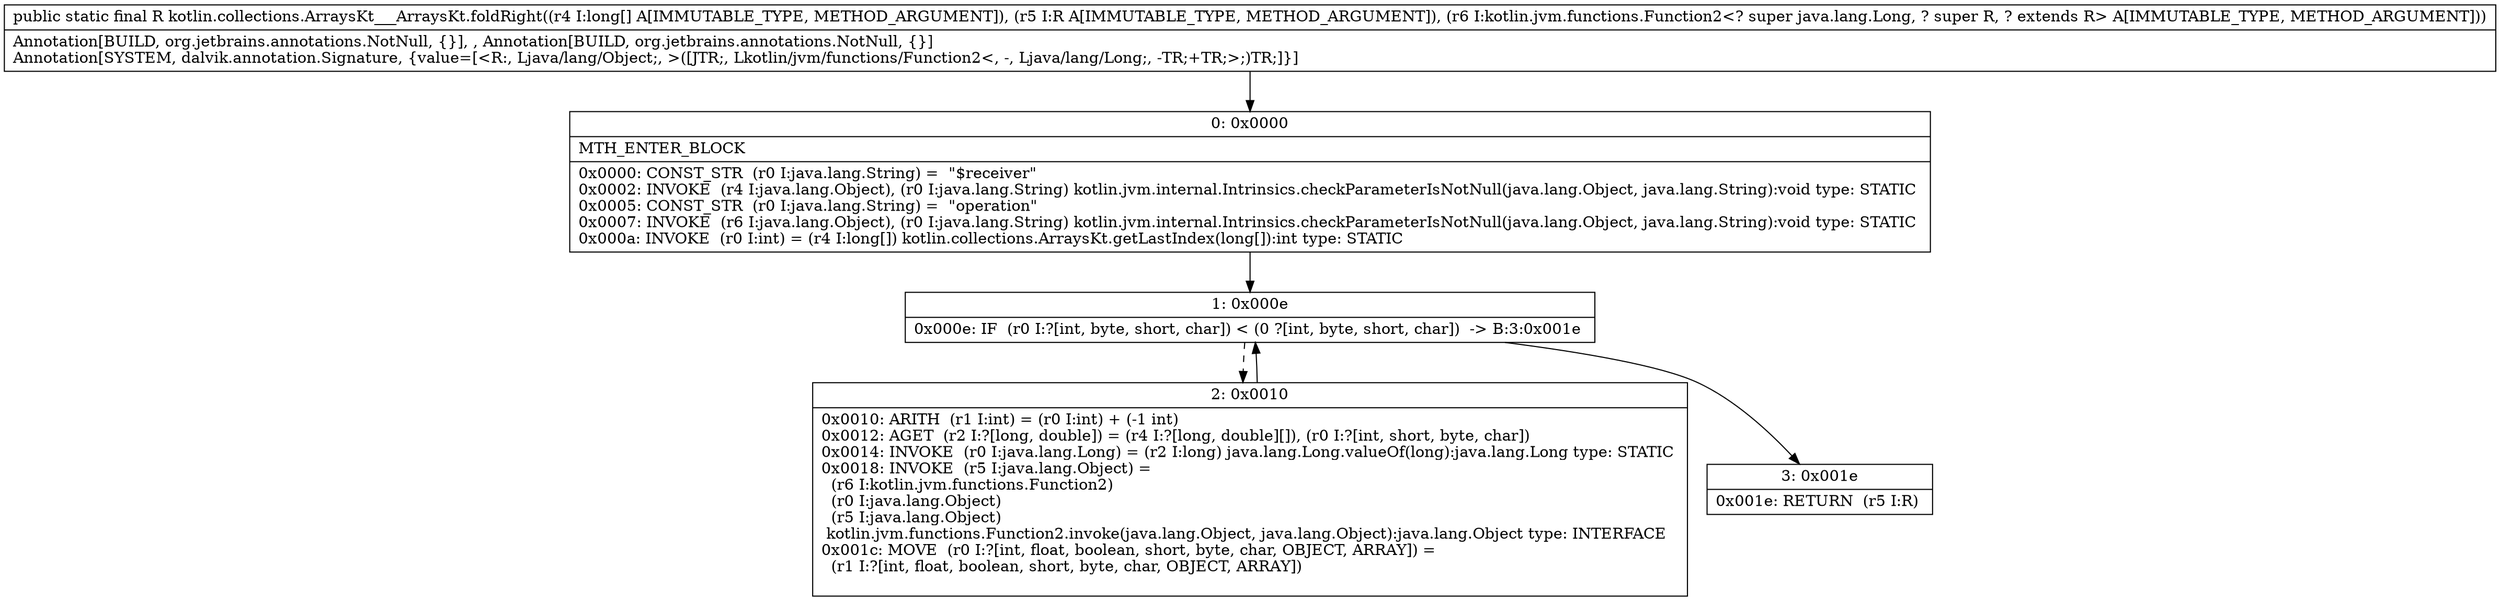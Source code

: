 digraph "CFG forkotlin.collections.ArraysKt___ArraysKt.foldRight([JLjava\/lang\/Object;Lkotlin\/jvm\/functions\/Function2;)Ljava\/lang\/Object;" {
Node_0 [shape=record,label="{0\:\ 0x0000|MTH_ENTER_BLOCK\l|0x0000: CONST_STR  (r0 I:java.lang.String) =  \"$receiver\" \l0x0002: INVOKE  (r4 I:java.lang.Object), (r0 I:java.lang.String) kotlin.jvm.internal.Intrinsics.checkParameterIsNotNull(java.lang.Object, java.lang.String):void type: STATIC \l0x0005: CONST_STR  (r0 I:java.lang.String) =  \"operation\" \l0x0007: INVOKE  (r6 I:java.lang.Object), (r0 I:java.lang.String) kotlin.jvm.internal.Intrinsics.checkParameterIsNotNull(java.lang.Object, java.lang.String):void type: STATIC \l0x000a: INVOKE  (r0 I:int) = (r4 I:long[]) kotlin.collections.ArraysKt.getLastIndex(long[]):int type: STATIC \l}"];
Node_1 [shape=record,label="{1\:\ 0x000e|0x000e: IF  (r0 I:?[int, byte, short, char]) \< (0 ?[int, byte, short, char])  \-\> B:3:0x001e \l}"];
Node_2 [shape=record,label="{2\:\ 0x0010|0x0010: ARITH  (r1 I:int) = (r0 I:int) + (\-1 int) \l0x0012: AGET  (r2 I:?[long, double]) = (r4 I:?[long, double][]), (r0 I:?[int, short, byte, char]) \l0x0014: INVOKE  (r0 I:java.lang.Long) = (r2 I:long) java.lang.Long.valueOf(long):java.lang.Long type: STATIC \l0x0018: INVOKE  (r5 I:java.lang.Object) = \l  (r6 I:kotlin.jvm.functions.Function2)\l  (r0 I:java.lang.Object)\l  (r5 I:java.lang.Object)\l kotlin.jvm.functions.Function2.invoke(java.lang.Object, java.lang.Object):java.lang.Object type: INTERFACE \l0x001c: MOVE  (r0 I:?[int, float, boolean, short, byte, char, OBJECT, ARRAY]) = \l  (r1 I:?[int, float, boolean, short, byte, char, OBJECT, ARRAY])\l \l}"];
Node_3 [shape=record,label="{3\:\ 0x001e|0x001e: RETURN  (r5 I:R) \l}"];
MethodNode[shape=record,label="{public static final R kotlin.collections.ArraysKt___ArraysKt.foldRight((r4 I:long[] A[IMMUTABLE_TYPE, METHOD_ARGUMENT]), (r5 I:R A[IMMUTABLE_TYPE, METHOD_ARGUMENT]), (r6 I:kotlin.jvm.functions.Function2\<? super java.lang.Long, ? super R, ? extends R\> A[IMMUTABLE_TYPE, METHOD_ARGUMENT]))  | Annotation[BUILD, org.jetbrains.annotations.NotNull, \{\}], , Annotation[BUILD, org.jetbrains.annotations.NotNull, \{\}]\lAnnotation[SYSTEM, dalvik.annotation.Signature, \{value=[\<R:, Ljava\/lang\/Object;, \>([JTR;, Lkotlin\/jvm\/functions\/Function2\<, \-, Ljava\/lang\/Long;, \-TR;+TR;\>;)TR;]\}]\l}"];
MethodNode -> Node_0;
Node_0 -> Node_1;
Node_1 -> Node_2[style=dashed];
Node_1 -> Node_3;
Node_2 -> Node_1;
}

